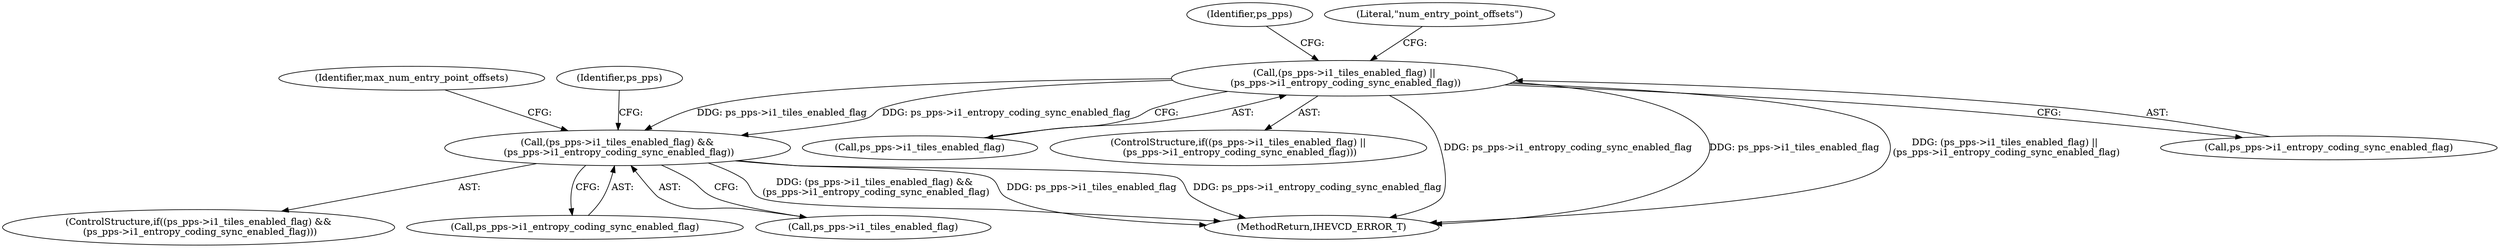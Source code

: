 digraph "0_Android_913d9e8d93d6b81bb8eac3fc2c1426651f5b259d@pointer" {
"1001876" [label="(Call,(ps_pps->i1_tiles_enabled_flag) ||\n (ps_pps->i1_entropy_coding_sync_enabled_flag))"];
"1001896" [label="(Call,(ps_pps->i1_tiles_enabled_flag) &&\n (ps_pps->i1_entropy_coding_sync_enabled_flag))"];
"1001880" [label="(Call,ps_pps->i1_entropy_coding_sync_enabled_flag)"];
"1001988" [label="(Identifier,ps_pps)"];
"1001877" [label="(Call,ps_pps->i1_tiles_enabled_flag)"];
"1001875" [label="(ControlStructure,if((ps_pps->i1_tiles_enabled_flag) ||\n (ps_pps->i1_entropy_coding_sync_enabled_flag)))"];
"1001905" [label="(Identifier,max_num_entry_point_offsets)"];
"1002620" [label="(MethodReturn,IHEVCD_ERROR_T)"];
"1001896" [label="(Call,(ps_pps->i1_tiles_enabled_flag) &&\n (ps_pps->i1_entropy_coding_sync_enabled_flag))"];
"1001897" [label="(Call,ps_pps->i1_tiles_enabled_flag)"];
"1001918" [label="(Identifier,ps_pps)"];
"1001876" [label="(Call,(ps_pps->i1_tiles_enabled_flag) ||\n (ps_pps->i1_entropy_coding_sync_enabled_flag))"];
"1001900" [label="(Call,ps_pps->i1_entropy_coding_sync_enabled_flag)"];
"1001885" [label="(Literal,\"num_entry_point_offsets\")"];
"1001895" [label="(ControlStructure,if((ps_pps->i1_tiles_enabled_flag) &&\n (ps_pps->i1_entropy_coding_sync_enabled_flag)))"];
"1001876" -> "1001875"  [label="AST: "];
"1001876" -> "1001877"  [label="CFG: "];
"1001876" -> "1001880"  [label="CFG: "];
"1001877" -> "1001876"  [label="AST: "];
"1001880" -> "1001876"  [label="AST: "];
"1001885" -> "1001876"  [label="CFG: "];
"1001988" -> "1001876"  [label="CFG: "];
"1001876" -> "1002620"  [label="DDG: ps_pps->i1_tiles_enabled_flag"];
"1001876" -> "1002620"  [label="DDG: (ps_pps->i1_tiles_enabled_flag) ||\n (ps_pps->i1_entropy_coding_sync_enabled_flag)"];
"1001876" -> "1002620"  [label="DDG: ps_pps->i1_entropy_coding_sync_enabled_flag"];
"1001876" -> "1001896"  [label="DDG: ps_pps->i1_tiles_enabled_flag"];
"1001876" -> "1001896"  [label="DDG: ps_pps->i1_entropy_coding_sync_enabled_flag"];
"1001896" -> "1001895"  [label="AST: "];
"1001896" -> "1001897"  [label="CFG: "];
"1001896" -> "1001900"  [label="CFG: "];
"1001897" -> "1001896"  [label="AST: "];
"1001900" -> "1001896"  [label="AST: "];
"1001905" -> "1001896"  [label="CFG: "];
"1001918" -> "1001896"  [label="CFG: "];
"1001896" -> "1002620"  [label="DDG: (ps_pps->i1_tiles_enabled_flag) &&\n (ps_pps->i1_entropy_coding_sync_enabled_flag)"];
"1001896" -> "1002620"  [label="DDG: ps_pps->i1_tiles_enabled_flag"];
"1001896" -> "1002620"  [label="DDG: ps_pps->i1_entropy_coding_sync_enabled_flag"];
}
